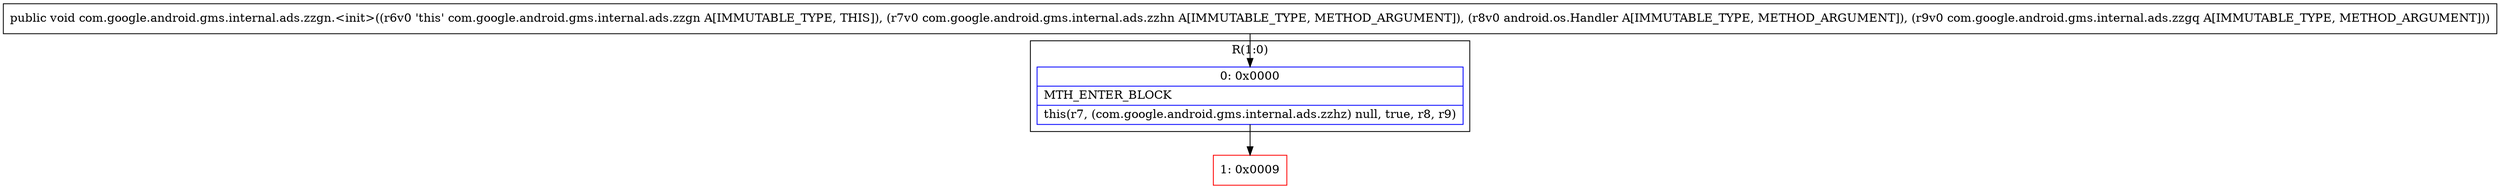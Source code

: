 digraph "CFG forcom.google.android.gms.internal.ads.zzgn.\<init\>(Lcom\/google\/android\/gms\/internal\/ads\/zzhn;Landroid\/os\/Handler;Lcom\/google\/android\/gms\/internal\/ads\/zzgq;)V" {
subgraph cluster_Region_647960152 {
label = "R(1:0)";
node [shape=record,color=blue];
Node_0 [shape=record,label="{0\:\ 0x0000|MTH_ENTER_BLOCK\l|this(r7, (com.google.android.gms.internal.ads.zzhz) null, true, r8, r9)\l}"];
}
Node_1 [shape=record,color=red,label="{1\:\ 0x0009}"];
MethodNode[shape=record,label="{public void com.google.android.gms.internal.ads.zzgn.\<init\>((r6v0 'this' com.google.android.gms.internal.ads.zzgn A[IMMUTABLE_TYPE, THIS]), (r7v0 com.google.android.gms.internal.ads.zzhn A[IMMUTABLE_TYPE, METHOD_ARGUMENT]), (r8v0 android.os.Handler A[IMMUTABLE_TYPE, METHOD_ARGUMENT]), (r9v0 com.google.android.gms.internal.ads.zzgq A[IMMUTABLE_TYPE, METHOD_ARGUMENT])) }"];
MethodNode -> Node_0;
Node_0 -> Node_1;
}

